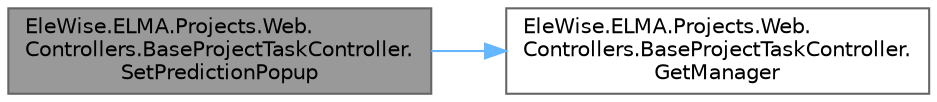 digraph "EleWise.ELMA.Projects.Web.Controllers.BaseProjectTaskController.SetPredictionPopup"
{
 // LATEX_PDF_SIZE
  bgcolor="transparent";
  edge [fontname=Helvetica,fontsize=10,labelfontname=Helvetica,labelfontsize=10];
  node [fontname=Helvetica,fontsize=10,shape=box,height=0.2,width=0.4];
  rankdir="LR";
  Node1 [id="Node000001",label="EleWise.ELMA.Projects.Web.\lControllers.BaseProjectTaskController.\lSetPredictionPopup",height=0.2,width=0.4,color="gray40", fillcolor="grey60", style="filled", fontcolor="black",tooltip="Установить прогноз сроков выполнения для конкретной задачи"];
  Node1 -> Node2 [id="edge1_Node000001_Node000002",color="steelblue1",style="solid",tooltip=" "];
  Node2 [id="Node000002",label="EleWise.ELMA.Projects.Web.\lControllers.BaseProjectTaskController.\lGetManager",height=0.2,width=0.4,color="grey40", fillcolor="white", style="filled",URL="$class_ele_wise_1_1_e_l_m_a_1_1_projects_1_1_web_1_1_controllers_1_1_base_project_task_controller.html#aa48d366a9fa18caff8a8a40ee2ae4316",tooltip=" "];
}
